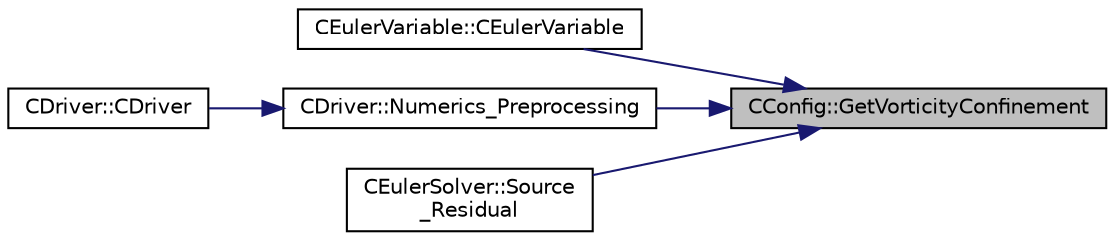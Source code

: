 digraph "CConfig::GetVorticityConfinement"
{
 // LATEX_PDF_SIZE
  edge [fontname="Helvetica",fontsize="10",labelfontname="Helvetica",labelfontsize="10"];
  node [fontname="Helvetica",fontsize="10",shape=record];
  rankdir="RL";
  Node1 [label="CConfig::GetVorticityConfinement",height=0.2,width=0.4,color="black", fillcolor="grey75", style="filled", fontcolor="black",tooltip="Get information about the Vorticity Confinement."];
  Node1 -> Node2 [dir="back",color="midnightblue",fontsize="10",style="solid",fontname="Helvetica"];
  Node2 [label="CEulerVariable::CEulerVariable",height=0.2,width=0.4,color="black", fillcolor="white", style="filled",URL="$classCEulerVariable.html#afef99d308eed0aff524d3bc0b8274d41",tooltip="Wind gust derivatives value."];
  Node1 -> Node3 [dir="back",color="midnightblue",fontsize="10",style="solid",fontname="Helvetica"];
  Node3 [label="CDriver::Numerics_Preprocessing",height=0.2,width=0.4,color="black", fillcolor="white", style="filled",URL="$classCDriver.html#a03e4eacdeaca8db04159d40fe5295831",tooltip="Definition and allocation of all solver classes."];
  Node3 -> Node4 [dir="back",color="midnightblue",fontsize="10",style="solid",fontname="Helvetica"];
  Node4 [label="CDriver::CDriver",height=0.2,width=0.4,color="black", fillcolor="white", style="filled",URL="$classCDriver.html#a3fca4a013a6efa9bbb38fe78a86b5f3d",tooltip="Constructor of the class."];
  Node1 -> Node5 [dir="back",color="midnightblue",fontsize="10",style="solid",fontname="Helvetica"];
  Node5 [label="CEulerSolver::Source\l_Residual",height=0.2,width=0.4,color="black", fillcolor="white", style="filled",URL="$classCEulerSolver.html#a3173ebda0dc28e9fc17ced219fc60e9a",tooltip="Source term integration."];
}
